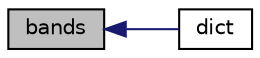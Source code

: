 digraph "bands"
{
  bgcolor="transparent";
  edge [fontname="Helvetica",fontsize="10",labelfontname="Helvetica",labelfontsize="10"];
  node [fontname="Helvetica",fontsize="10",shape=record];
  rankdir="LR";
  Node380 [label="bands",height=0.2,width=0.4,color="black", fillcolor="grey75", style="filled", fontcolor="black"];
  Node380 -> Node381 [dir="back",color="midnightblue",fontsize="10",style="solid",fontname="Helvetica"];
  Node381 [label="dict",height=0.2,width=0.4,color="black",URL="$a31385.html#a19650e729ef6a0899b8fbe25f5238728",tooltip="Reference to the dictionary. "];
}
